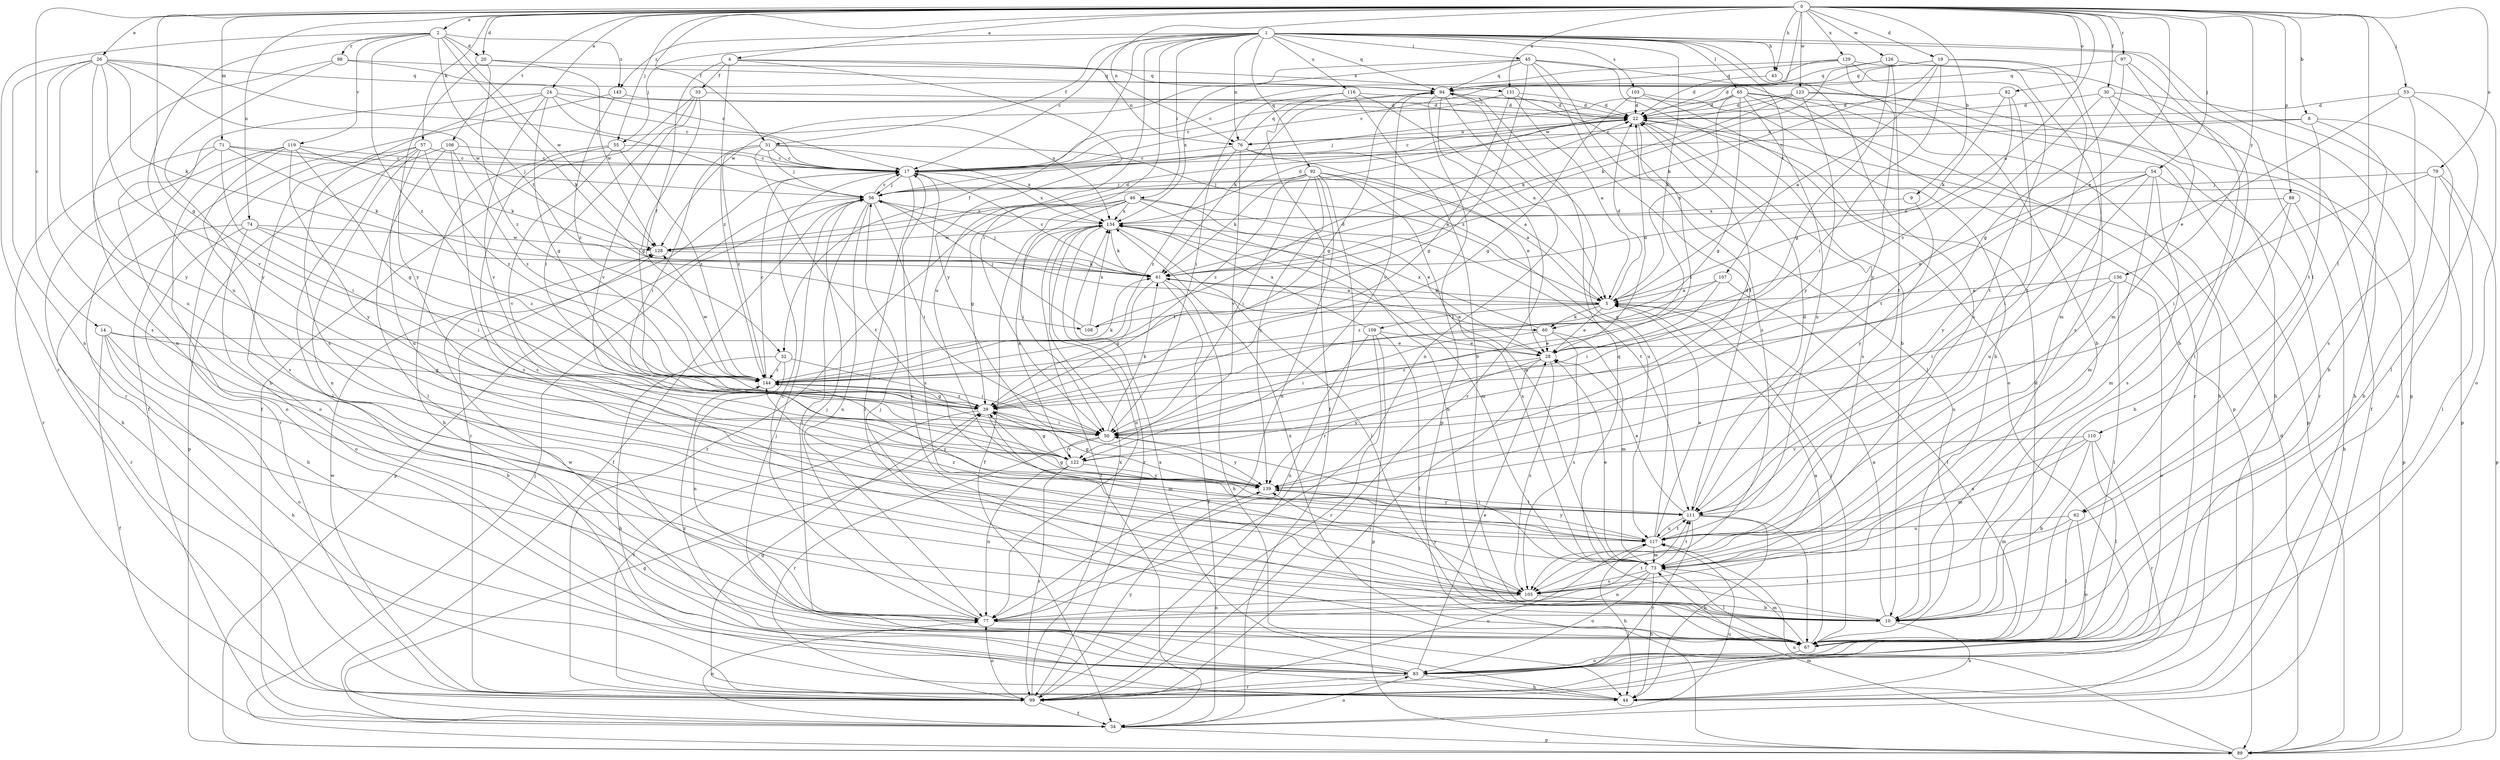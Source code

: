 strict digraph  {
0;
1;
2;
4;
5;
8;
9;
10;
14;
17;
19;
20;
22;
24;
26;
28;
30;
31;
32;
33;
34;
39;
43;
44;
45;
46;
50;
53;
54;
55;
56;
57;
60;
61;
62;
65;
67;
71;
73;
74;
76;
77;
79;
82;
83;
88;
89;
92;
94;
97;
98;
99;
103;
105;
106;
107;
108;
109;
110;
111;
116;
117;
119;
122;
123;
126;
128;
129;
131;
134;
136;
139;
143;
144;
0 -> 2  [label=a];
0 -> 4  [label=a];
0 -> 5  [label=a];
0 -> 8  [label=b];
0 -> 9  [label=b];
0 -> 14  [label=c];
0 -> 19  [label=d];
0 -> 20  [label=d];
0 -> 24  [label=e];
0 -> 26  [label=e];
0 -> 28  [label=e];
0 -> 30  [label=f];
0 -> 31  [label=f];
0 -> 39  [label=g];
0 -> 43  [label=h];
0 -> 53  [label=j];
0 -> 54  [label=j];
0 -> 55  [label=j];
0 -> 57  [label=k];
0 -> 62  [label=l];
0 -> 71  [label=m];
0 -> 74  [label=n];
0 -> 76  [label=n];
0 -> 79  [label=o];
0 -> 82  [label=o];
0 -> 88  [label=p];
0 -> 97  [label=r];
0 -> 106  [label=t];
0 -> 123  [label=w];
0 -> 126  [label=w];
0 -> 128  [label=w];
0 -> 129  [label=x];
0 -> 131  [label=x];
0 -> 136  [label=y];
1 -> 17  [label=c];
1 -> 31  [label=f];
1 -> 32  [label=f];
1 -> 43  [label=h];
1 -> 45  [label=i];
1 -> 46  [label=i];
1 -> 50  [label=i];
1 -> 55  [label=j];
1 -> 60  [label=k];
1 -> 62  [label=l];
1 -> 65  [label=l];
1 -> 76  [label=n];
1 -> 89  [label=p];
1 -> 92  [label=q];
1 -> 94  [label=q];
1 -> 103  [label=s];
1 -> 105  [label=s];
1 -> 107  [label=t];
1 -> 116  [label=u];
1 -> 117  [label=u];
1 -> 143  [label=z];
2 -> 20  [label=d];
2 -> 60  [label=k];
2 -> 98  [label=r];
2 -> 99  [label=r];
2 -> 108  [label=t];
2 -> 117  [label=u];
2 -> 119  [label=v];
2 -> 128  [label=w];
2 -> 143  [label=z];
2 -> 144  [label=z];
4 -> 32  [label=f];
4 -> 33  [label=f];
4 -> 76  [label=n];
4 -> 131  [label=x];
4 -> 139  [label=y];
4 -> 144  [label=z];
5 -> 22  [label=d];
5 -> 28  [label=e];
5 -> 60  [label=k];
5 -> 61  [label=k];
5 -> 67  [label=l];
5 -> 108  [label=t];
5 -> 109  [label=t];
8 -> 10  [label=b];
8 -> 17  [label=c];
8 -> 76  [label=n];
8 -> 83  [label=o];
8 -> 110  [label=t];
9 -> 134  [label=x];
9 -> 139  [label=y];
10 -> 5  [label=a];
10 -> 17  [label=c];
10 -> 44  [label=h];
10 -> 56  [label=j];
10 -> 94  [label=q];
14 -> 10  [label=b];
14 -> 28  [label=e];
14 -> 34  [label=f];
14 -> 39  [label=g];
14 -> 44  [label=h];
14 -> 83  [label=o];
17 -> 56  [label=j];
17 -> 67  [label=l];
17 -> 99  [label=r];
17 -> 105  [label=s];
17 -> 134  [label=x];
19 -> 5  [label=a];
19 -> 17  [label=c];
19 -> 50  [label=i];
19 -> 61  [label=k];
19 -> 73  [label=m];
19 -> 94  [label=q];
19 -> 111  [label=t];
20 -> 94  [label=q];
20 -> 128  [label=w];
20 -> 139  [label=y];
20 -> 144  [label=z];
22 -> 17  [label=c];
22 -> 50  [label=i];
22 -> 76  [label=n];
22 -> 105  [label=s];
24 -> 17  [label=c];
24 -> 22  [label=d];
24 -> 39  [label=g];
24 -> 99  [label=r];
24 -> 105  [label=s];
24 -> 122  [label=v];
24 -> 134  [label=x];
26 -> 56  [label=j];
26 -> 61  [label=k];
26 -> 77  [label=n];
26 -> 94  [label=q];
26 -> 105  [label=s];
26 -> 117  [label=u];
26 -> 122  [label=v];
26 -> 128  [label=w];
26 -> 139  [label=y];
28 -> 22  [label=d];
28 -> 99  [label=r];
28 -> 105  [label=s];
28 -> 139  [label=y];
28 -> 144  [label=z];
30 -> 22  [label=d];
30 -> 34  [label=f];
30 -> 44  [label=h];
30 -> 89  [label=p];
30 -> 111  [label=t];
31 -> 5  [label=a];
31 -> 17  [label=c];
31 -> 50  [label=i];
31 -> 56  [label=j];
31 -> 111  [label=t];
31 -> 134  [label=x];
31 -> 144  [label=z];
32 -> 44  [label=h];
32 -> 50  [label=i];
32 -> 77  [label=n];
32 -> 144  [label=z];
33 -> 22  [label=d];
33 -> 34  [label=f];
33 -> 39  [label=g];
33 -> 50  [label=i];
33 -> 122  [label=v];
34 -> 39  [label=g];
34 -> 77  [label=n];
34 -> 83  [label=o];
34 -> 89  [label=p];
34 -> 117  [label=u];
39 -> 50  [label=i];
39 -> 73  [label=m];
39 -> 99  [label=r];
39 -> 144  [label=z];
43 -> 10  [label=b];
43 -> 22  [label=d];
44 -> 134  [label=x];
45 -> 10  [label=b];
45 -> 89  [label=p];
45 -> 94  [label=q];
45 -> 105  [label=s];
45 -> 111  [label=t];
45 -> 128  [label=w];
45 -> 134  [label=x];
45 -> 144  [label=z];
46 -> 10  [label=b];
46 -> 28  [label=e];
46 -> 34  [label=f];
46 -> 39  [label=g];
46 -> 50  [label=i];
46 -> 99  [label=r];
46 -> 111  [label=t];
46 -> 134  [label=x];
50 -> 61  [label=k];
50 -> 99  [label=r];
50 -> 122  [label=v];
50 -> 139  [label=y];
53 -> 22  [label=d];
53 -> 28  [label=e];
53 -> 67  [label=l];
53 -> 83  [label=o];
53 -> 105  [label=s];
54 -> 28  [label=e];
54 -> 56  [label=j];
54 -> 73  [label=m];
54 -> 89  [label=p];
54 -> 105  [label=s];
54 -> 117  [label=u];
54 -> 139  [label=y];
55 -> 17  [label=c];
55 -> 44  [label=h];
55 -> 105  [label=s];
55 -> 122  [label=v];
55 -> 144  [label=z];
56 -> 17  [label=c];
56 -> 34  [label=f];
56 -> 50  [label=i];
56 -> 67  [label=l];
56 -> 77  [label=n];
56 -> 89  [label=p];
56 -> 134  [label=x];
57 -> 17  [label=c];
57 -> 67  [label=l];
57 -> 77  [label=n];
57 -> 83  [label=o];
57 -> 99  [label=r];
57 -> 117  [label=u];
57 -> 144  [label=z];
60 -> 28  [label=e];
60 -> 50  [label=i];
60 -> 73  [label=m];
60 -> 105  [label=s];
60 -> 134  [label=x];
61 -> 5  [label=a];
61 -> 17  [label=c];
61 -> 28  [label=e];
61 -> 34  [label=f];
61 -> 39  [label=g];
61 -> 44  [label=h];
61 -> 56  [label=j];
62 -> 67  [label=l];
62 -> 73  [label=m];
62 -> 83  [label=o];
62 -> 117  [label=u];
65 -> 5  [label=a];
65 -> 22  [label=d];
65 -> 39  [label=g];
65 -> 44  [label=h];
65 -> 56  [label=j];
65 -> 89  [label=p];
65 -> 99  [label=r];
65 -> 117  [label=u];
67 -> 5  [label=a];
67 -> 22  [label=d];
67 -> 73  [label=m];
67 -> 83  [label=o];
67 -> 134  [label=x];
71 -> 10  [label=b];
71 -> 17  [label=c];
71 -> 50  [label=i];
71 -> 56  [label=j];
71 -> 61  [label=k];
71 -> 99  [label=r];
73 -> 28  [label=e];
73 -> 44  [label=h];
73 -> 50  [label=i];
73 -> 67  [label=l];
73 -> 77  [label=n];
73 -> 83  [label=o];
73 -> 105  [label=s];
73 -> 111  [label=t];
73 -> 134  [label=x];
74 -> 44  [label=h];
74 -> 50  [label=i];
74 -> 83  [label=o];
74 -> 99  [label=r];
74 -> 128  [label=w];
74 -> 144  [label=z];
76 -> 5  [label=a];
76 -> 17  [label=c];
76 -> 28  [label=e];
76 -> 94  [label=q];
76 -> 122  [label=v];
76 -> 144  [label=z];
77 -> 17  [label=c];
77 -> 56  [label=j];
77 -> 67  [label=l];
77 -> 111  [label=t];
79 -> 10  [label=b];
79 -> 50  [label=i];
79 -> 56  [label=j];
79 -> 67  [label=l];
79 -> 89  [label=p];
82 -> 22  [label=d];
82 -> 61  [label=k];
82 -> 111  [label=t];
82 -> 144  [label=z];
83 -> 28  [label=e];
83 -> 44  [label=h];
83 -> 56  [label=j];
83 -> 99  [label=r];
83 -> 128  [label=w];
83 -> 144  [label=z];
88 -> 10  [label=b];
88 -> 44  [label=h];
88 -> 73  [label=m];
88 -> 134  [label=x];
89 -> 22  [label=d];
89 -> 56  [label=j];
89 -> 73  [label=m];
89 -> 117  [label=u];
92 -> 5  [label=a];
92 -> 50  [label=i];
92 -> 56  [label=j];
92 -> 61  [label=k];
92 -> 73  [label=m];
92 -> 77  [label=n];
92 -> 99  [label=r];
92 -> 117  [label=u];
92 -> 139  [label=y];
92 -> 144  [label=z];
94 -> 22  [label=d];
94 -> 39  [label=g];
94 -> 61  [label=k];
94 -> 77  [label=n];
94 -> 89  [label=p];
94 -> 99  [label=r];
94 -> 122  [label=v];
97 -> 10  [label=b];
97 -> 39  [label=g];
97 -> 73  [label=m];
97 -> 94  [label=q];
98 -> 17  [label=c];
98 -> 77  [label=n];
98 -> 94  [label=q];
98 -> 139  [label=y];
99 -> 34  [label=f];
99 -> 39  [label=g];
99 -> 77  [label=n];
99 -> 117  [label=u];
99 -> 128  [label=w];
99 -> 134  [label=x];
99 -> 139  [label=y];
103 -> 10  [label=b];
103 -> 22  [label=d];
103 -> 39  [label=g];
103 -> 83  [label=o];
105 -> 10  [label=b];
105 -> 77  [label=n];
105 -> 139  [label=y];
106 -> 17  [label=c];
106 -> 67  [label=l];
106 -> 89  [label=p];
106 -> 105  [label=s];
106 -> 144  [label=z];
107 -> 5  [label=a];
107 -> 50  [label=i];
107 -> 67  [label=l];
107 -> 144  [label=z];
108 -> 22  [label=d];
108 -> 56  [label=j];
108 -> 134  [label=x];
109 -> 28  [label=e];
109 -> 67  [label=l];
109 -> 77  [label=n];
109 -> 89  [label=p];
109 -> 99  [label=r];
109 -> 134  [label=x];
110 -> 10  [label=b];
110 -> 67  [label=l];
110 -> 73  [label=m];
110 -> 99  [label=r];
110 -> 117  [label=u];
110 -> 122  [label=v];
111 -> 22  [label=d];
111 -> 28  [label=e];
111 -> 39  [label=g];
111 -> 44  [label=h];
111 -> 67  [label=l];
111 -> 99  [label=r];
111 -> 117  [label=u];
111 -> 139  [label=y];
111 -> 144  [label=z];
116 -> 5  [label=a];
116 -> 10  [label=b];
116 -> 22  [label=d];
116 -> 34  [label=f];
116 -> 50  [label=i];
117 -> 5  [label=a];
117 -> 44  [label=h];
117 -> 73  [label=m];
117 -> 94  [label=q];
117 -> 111  [label=t];
117 -> 139  [label=y];
117 -> 144  [label=z];
119 -> 17  [label=c];
119 -> 39  [label=g];
119 -> 44  [label=h];
119 -> 61  [label=k];
119 -> 83  [label=o];
119 -> 105  [label=s];
119 -> 139  [label=y];
122 -> 22  [label=d];
122 -> 39  [label=g];
122 -> 77  [label=n];
122 -> 99  [label=r];
122 -> 134  [label=x];
122 -> 139  [label=y];
123 -> 17  [label=c];
123 -> 22  [label=d];
123 -> 44  [label=h];
123 -> 61  [label=k];
123 -> 99  [label=r];
123 -> 139  [label=y];
126 -> 39  [label=g];
126 -> 61  [label=k];
126 -> 67  [label=l];
126 -> 94  [label=q];
126 -> 111  [label=t];
128 -> 22  [label=d];
128 -> 61  [label=k];
129 -> 17  [label=c];
129 -> 22  [label=d];
129 -> 94  [label=q];
129 -> 105  [label=s];
129 -> 111  [label=t];
129 -> 139  [label=y];
131 -> 5  [label=a];
131 -> 17  [label=c];
131 -> 22  [label=d];
131 -> 39  [label=g];
131 -> 67  [label=l];
134 -> 22  [label=d];
134 -> 34  [label=f];
134 -> 61  [label=k];
134 -> 67  [label=l];
134 -> 73  [label=m];
134 -> 77  [label=n];
134 -> 99  [label=r];
134 -> 128  [label=w];
136 -> 5  [label=a];
136 -> 50  [label=i];
136 -> 67  [label=l];
136 -> 83  [label=o];
136 -> 117  [label=u];
139 -> 39  [label=g];
139 -> 111  [label=t];
143 -> 22  [label=d];
143 -> 34  [label=f];
143 -> 144  [label=z];
144 -> 17  [label=c];
144 -> 39  [label=g];
144 -> 61  [label=k];
144 -> 128  [label=w];
}
